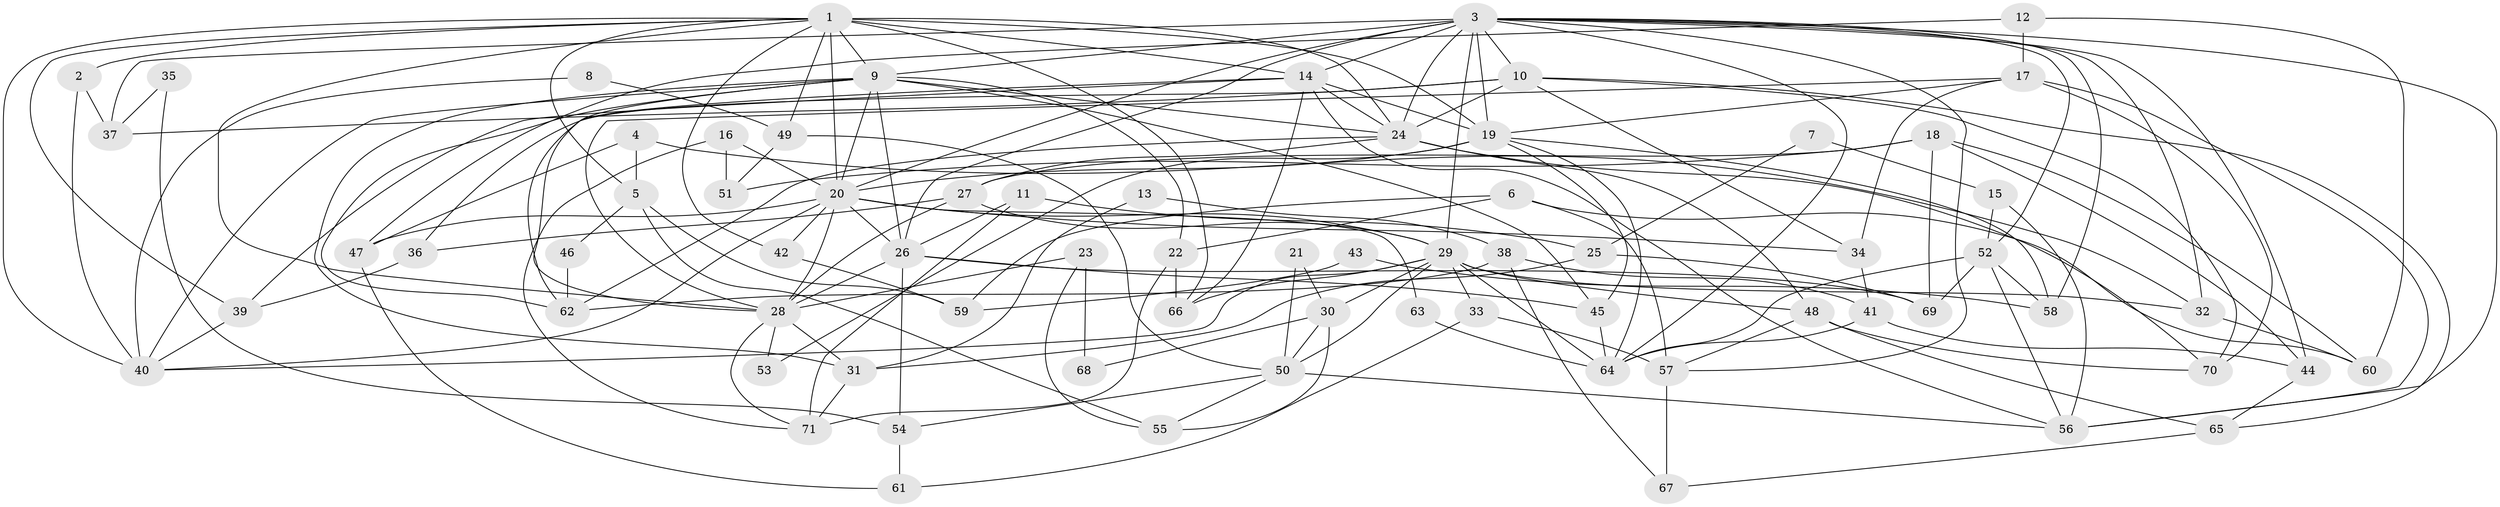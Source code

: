 // original degree distribution, {3: 0.2627118644067797, 4: 0.2796610169491525, 5: 0.1864406779661017, 2: 0.1271186440677966, 6: 0.1016949152542373, 7: 0.0423728813559322}
// Generated by graph-tools (version 1.1) at 2025/51/03/04/25 22:51:21]
// undirected, 71 vertices, 173 edges
graph export_dot {
  node [color=gray90,style=filled];
  1;
  2;
  3;
  4;
  5;
  6;
  7;
  8;
  9;
  10;
  11;
  12;
  13;
  14;
  15;
  16;
  17;
  18;
  19;
  20;
  21;
  22;
  23;
  24;
  25;
  26;
  27;
  28;
  29;
  30;
  31;
  32;
  33;
  34;
  35;
  36;
  37;
  38;
  39;
  40;
  41;
  42;
  43;
  44;
  45;
  46;
  47;
  48;
  49;
  50;
  51;
  52;
  53;
  54;
  55;
  56;
  57;
  58;
  59;
  60;
  61;
  62;
  63;
  64;
  65;
  66;
  67;
  68;
  69;
  70;
  71;
  1 -- 2 [weight=1.0];
  1 -- 5 [weight=1.0];
  1 -- 9 [weight=1.0];
  1 -- 14 [weight=2.0];
  1 -- 19 [weight=2.0];
  1 -- 20 [weight=2.0];
  1 -- 24 [weight=1.0];
  1 -- 28 [weight=1.0];
  1 -- 39 [weight=1.0];
  1 -- 40 [weight=1.0];
  1 -- 42 [weight=1.0];
  1 -- 49 [weight=1.0];
  1 -- 66 [weight=1.0];
  2 -- 37 [weight=1.0];
  2 -- 40 [weight=1.0];
  3 -- 9 [weight=1.0];
  3 -- 10 [weight=2.0];
  3 -- 14 [weight=1.0];
  3 -- 19 [weight=2.0];
  3 -- 20 [weight=1.0];
  3 -- 24 [weight=3.0];
  3 -- 26 [weight=1.0];
  3 -- 29 [weight=1.0];
  3 -- 32 [weight=1.0];
  3 -- 37 [weight=1.0];
  3 -- 44 [weight=1.0];
  3 -- 52 [weight=1.0];
  3 -- 56 [weight=1.0];
  3 -- 57 [weight=1.0];
  3 -- 58 [weight=1.0];
  3 -- 64 [weight=1.0];
  4 -- 5 [weight=1.0];
  4 -- 32 [weight=1.0];
  4 -- 47 [weight=1.0];
  5 -- 46 [weight=1.0];
  5 -- 55 [weight=1.0];
  5 -- 59 [weight=1.0];
  6 -- 22 [weight=1.0];
  6 -- 57 [weight=1.0];
  6 -- 59 [weight=1.0];
  6 -- 60 [weight=1.0];
  7 -- 15 [weight=1.0];
  7 -- 25 [weight=1.0];
  8 -- 40 [weight=1.0];
  8 -- 49 [weight=1.0];
  9 -- 20 [weight=1.0];
  9 -- 22 [weight=1.0];
  9 -- 24 [weight=1.0];
  9 -- 26 [weight=1.0];
  9 -- 28 [weight=1.0];
  9 -- 31 [weight=1.0];
  9 -- 40 [weight=1.0];
  9 -- 45 [weight=1.0];
  9 -- 62 [weight=1.0];
  10 -- 24 [weight=2.0];
  10 -- 34 [weight=1.0];
  10 -- 36 [weight=5.0];
  10 -- 37 [weight=2.0];
  10 -- 65 [weight=1.0];
  10 -- 70 [weight=1.0];
  11 -- 25 [weight=1.0];
  11 -- 26 [weight=1.0];
  11 -- 71 [weight=1.0];
  12 -- 17 [weight=1.0];
  12 -- 47 [weight=1.0];
  12 -- 60 [weight=1.0];
  13 -- 31 [weight=1.0];
  13 -- 38 [weight=1.0];
  14 -- 19 [weight=1.0];
  14 -- 24 [weight=1.0];
  14 -- 39 [weight=1.0];
  14 -- 56 [weight=1.0];
  14 -- 62 [weight=1.0];
  14 -- 66 [weight=1.0];
  15 -- 52 [weight=1.0];
  15 -- 56 [weight=1.0];
  16 -- 20 [weight=1.0];
  16 -- 51 [weight=1.0];
  16 -- 71 [weight=1.0];
  17 -- 19 [weight=1.0];
  17 -- 28 [weight=1.0];
  17 -- 34 [weight=1.0];
  17 -- 56 [weight=1.0];
  17 -- 70 [weight=1.0];
  18 -- 27 [weight=2.0];
  18 -- 44 [weight=1.0];
  18 -- 51 [weight=1.0];
  18 -- 60 [weight=1.0];
  18 -- 69 [weight=1.0];
  19 -- 20 [weight=1.0];
  19 -- 45 [weight=1.0];
  19 -- 53 [weight=1.0];
  19 -- 58 [weight=1.0];
  19 -- 64 [weight=1.0];
  20 -- 26 [weight=1.0];
  20 -- 28 [weight=1.0];
  20 -- 29 [weight=1.0];
  20 -- 34 [weight=1.0];
  20 -- 40 [weight=1.0];
  20 -- 42 [weight=1.0];
  20 -- 47 [weight=1.0];
  20 -- 63 [weight=1.0];
  21 -- 30 [weight=1.0];
  21 -- 50 [weight=1.0];
  22 -- 66 [weight=1.0];
  22 -- 71 [weight=1.0];
  23 -- 28 [weight=1.0];
  23 -- 55 [weight=1.0];
  23 -- 68 [weight=1.0];
  24 -- 27 [weight=1.0];
  24 -- 48 [weight=1.0];
  24 -- 62 [weight=1.0];
  24 -- 70 [weight=1.0];
  25 -- 31 [weight=1.0];
  25 -- 69 [weight=1.0];
  26 -- 28 [weight=1.0];
  26 -- 45 [weight=2.0];
  26 -- 54 [weight=1.0];
  26 -- 69 [weight=1.0];
  27 -- 28 [weight=2.0];
  27 -- 29 [weight=1.0];
  27 -- 36 [weight=1.0];
  28 -- 31 [weight=1.0];
  28 -- 53 [weight=1.0];
  28 -- 71 [weight=1.0];
  29 -- 30 [weight=1.0];
  29 -- 32 [weight=1.0];
  29 -- 33 [weight=1.0];
  29 -- 40 [weight=1.0];
  29 -- 48 [weight=1.0];
  29 -- 50 [weight=1.0];
  29 -- 64 [weight=1.0];
  29 -- 66 [weight=1.0];
  30 -- 50 [weight=1.0];
  30 -- 55 [weight=1.0];
  30 -- 68 [weight=1.0];
  31 -- 71 [weight=1.0];
  32 -- 60 [weight=1.0];
  33 -- 57 [weight=1.0];
  33 -- 61 [weight=1.0];
  34 -- 41 [weight=1.0];
  35 -- 37 [weight=1.0];
  35 -- 54 [weight=1.0];
  36 -- 39 [weight=1.0];
  38 -- 41 [weight=1.0];
  38 -- 62 [weight=1.0];
  38 -- 67 [weight=1.0];
  39 -- 40 [weight=1.0];
  41 -- 44 [weight=1.0];
  41 -- 64 [weight=1.0];
  42 -- 59 [weight=1.0];
  43 -- 58 [weight=1.0];
  43 -- 59 [weight=1.0];
  44 -- 65 [weight=1.0];
  45 -- 64 [weight=1.0];
  46 -- 62 [weight=1.0];
  47 -- 61 [weight=1.0];
  48 -- 57 [weight=1.0];
  48 -- 65 [weight=1.0];
  48 -- 70 [weight=1.0];
  49 -- 50 [weight=1.0];
  49 -- 51 [weight=1.0];
  50 -- 54 [weight=1.0];
  50 -- 55 [weight=1.0];
  50 -- 56 [weight=1.0];
  52 -- 56 [weight=1.0];
  52 -- 58 [weight=1.0];
  52 -- 64 [weight=1.0];
  52 -- 69 [weight=1.0];
  54 -- 61 [weight=1.0];
  57 -- 67 [weight=1.0];
  63 -- 64 [weight=1.0];
  65 -- 67 [weight=1.0];
}

